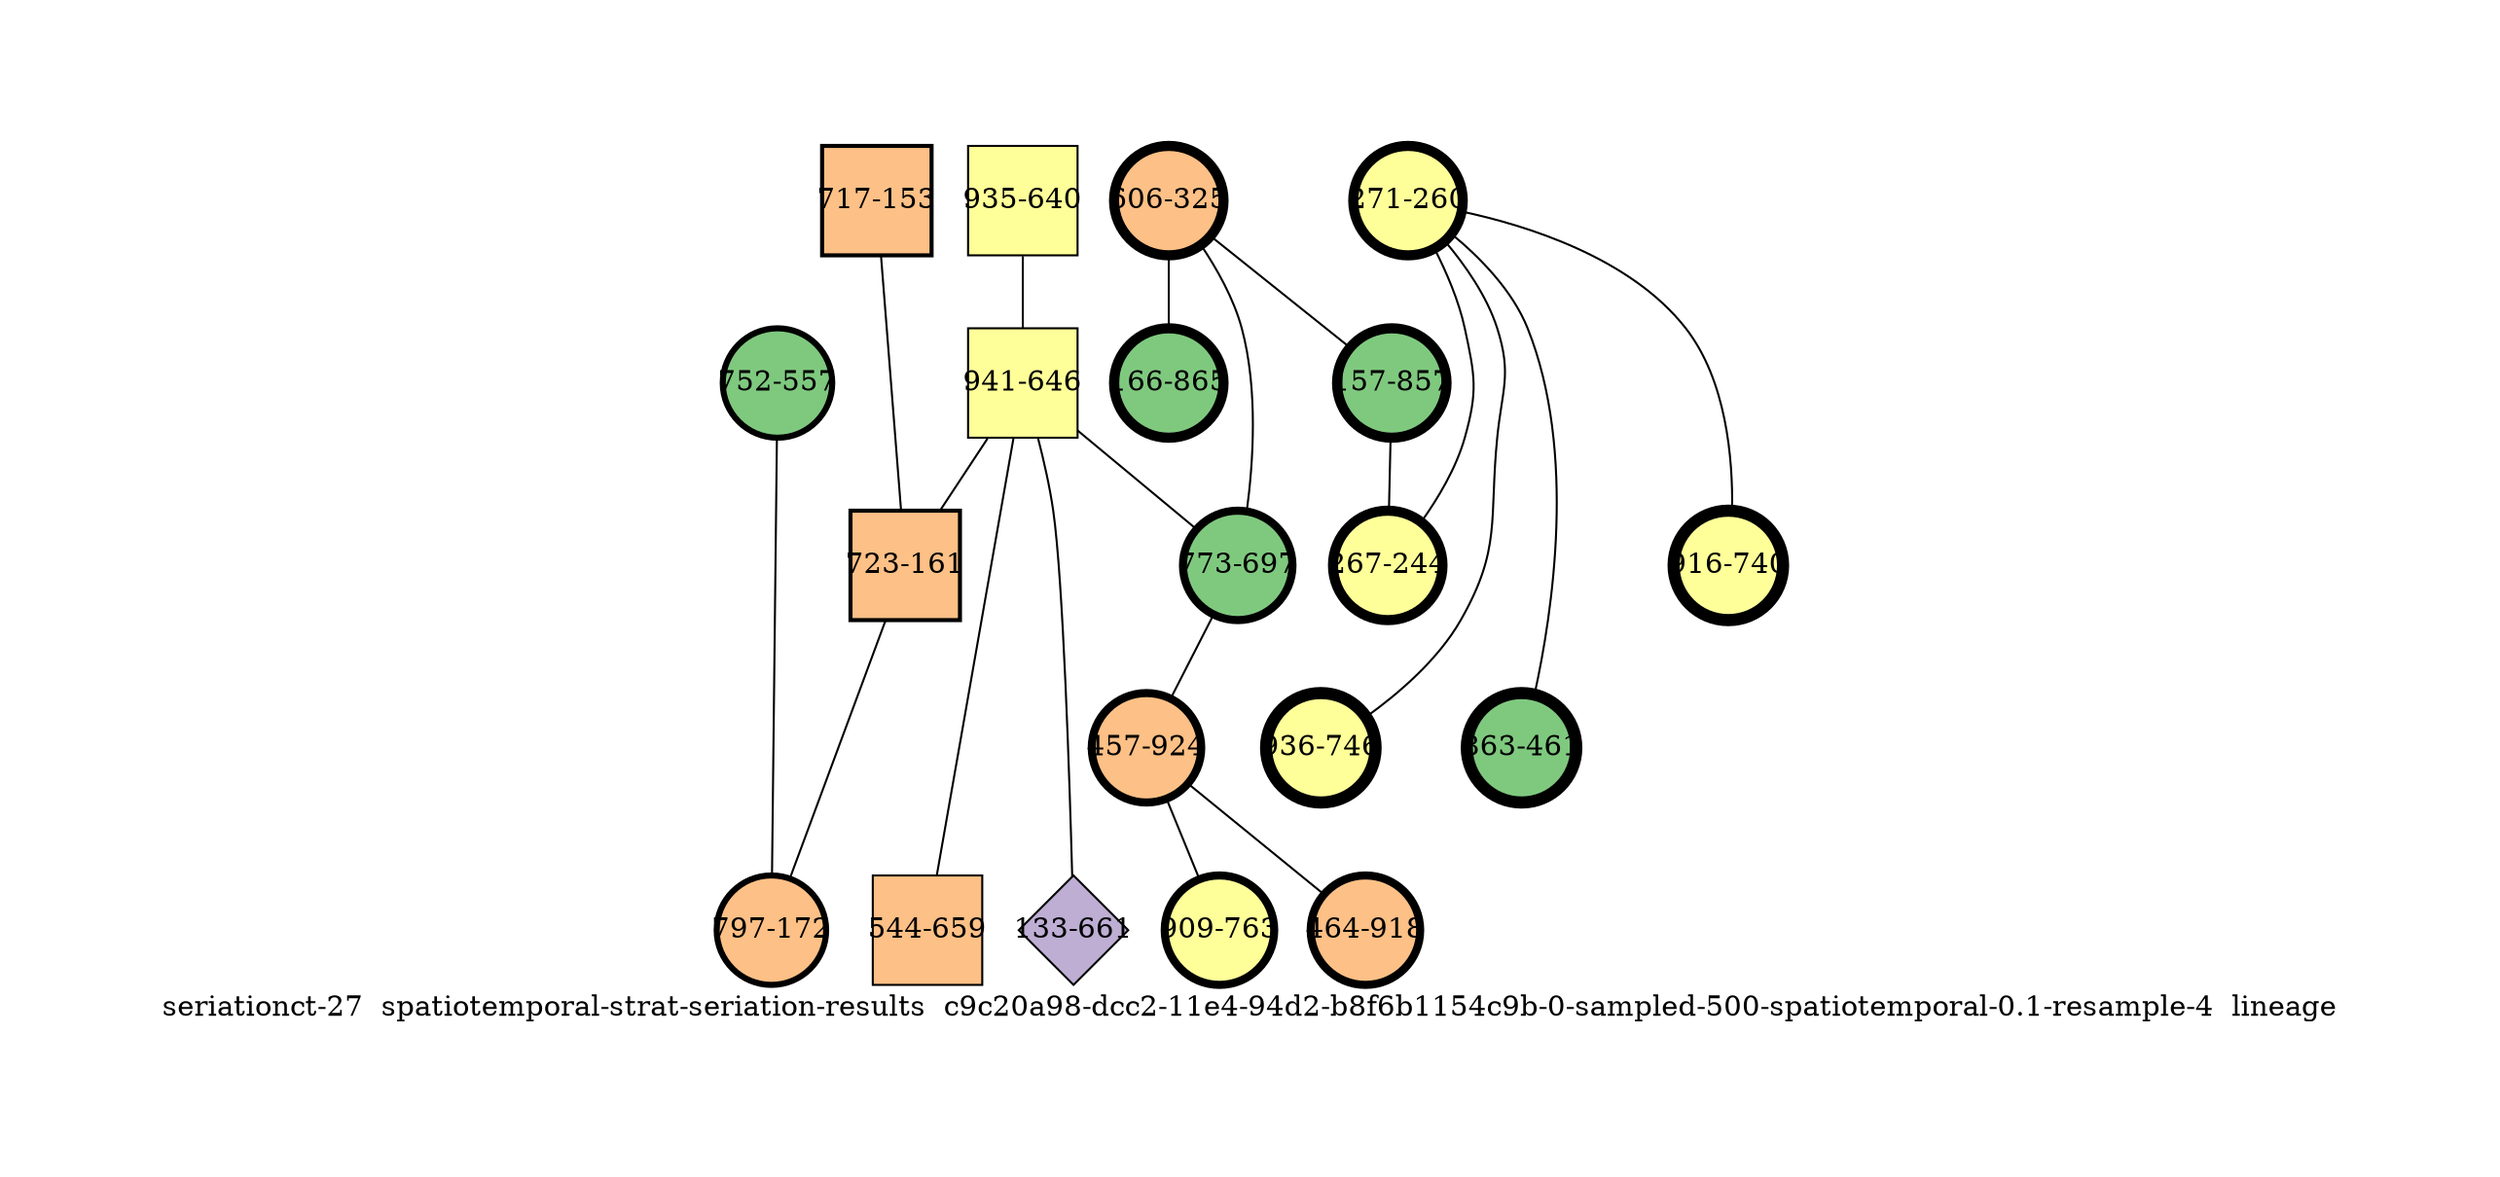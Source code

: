 strict graph "seriationct-27  spatiotemporal-strat-seriation-results  c9c20a98-dcc2-11e4-94d2-b8f6b1154c9b-0-sampled-500-spatiotemporal-0.1-resample-4  lineage" {
labelloc=b;
ratio=auto;
pad="1.0";
label="seriationct-27  spatiotemporal-strat-seriation-results  c9c20a98-dcc2-11e4-94d2-b8f6b1154c9b-0-sampled-500-spatiotemporal-0.1-resample-4  lineage";
node [width="0.75", style=filled, fixedsize=true, height="0.75", shape=circle, label=""];
0 [xCoordinate="640.0", appears_in_slice=1, yCoordinate="935.0", colorscheme=accent6, lineage_id=1, short_label="935-640", label="935-640", shape=square, cluster_id=3, fillcolor=4, size="500.0", id=0, penwidth="1.0"];
1 [xCoordinate="325.0", appears_in_slice=5, yCoordinate="606.0", colorscheme=accent6, lineage_id=0, short_label="606-325", label="606-325", shape=circle, cluster_id=2, fillcolor=3, size="500.0", id=1, penwidth="5.0"];
2 [xCoordinate="153.0", appears_in_slice=2, yCoordinate="717.0", colorscheme=accent6, lineage_id=1, short_label="717-153", label="717-153", shape=square, cluster_id=2, fillcolor=3, size="500.0", id=2, penwidth="2.0"];
3 [xCoordinate="557.0", appears_in_slice=3, yCoordinate="752.0", colorscheme=accent6, lineage_id=0, short_label="752-557", label="752-557", shape=circle, cluster_id=0, fillcolor=1, size="500.0", id=3, penwidth="3.0"];
4 [xCoordinate="646.0", appears_in_slice=1, yCoordinate="941.0", colorscheme=accent6, lineage_id=1, short_label="941-646", label="941-646", shape=square, cluster_id=3, fillcolor=4, size="500.0", id=4, penwidth="1.0"];
5 [xCoordinate="659.0", appears_in_slice=1, yCoordinate="544.0", colorscheme=accent6, lineage_id=1, short_label="544-659", label="544-659", shape=square, cluster_id=2, fillcolor=3, size="500.0", id=14, penwidth="1.0"];
6 [xCoordinate="865.0", appears_in_slice=5, yCoordinate="166.0", colorscheme=accent6, lineage_id=0, short_label="166-865", label="166-865", shape=circle, cluster_id=0, fillcolor=1, size="500.0", id=6, penwidth="5.0"];
7 [xCoordinate="161.0", appears_in_slice=2, yCoordinate="723.0", colorscheme=accent6, lineage_id=1, short_label="723-161", label="723-161", shape=square, cluster_id=2, fillcolor=3, size="500.0", id=7, penwidth="2.0"];
8 [xCoordinate="661.0", appears_in_slice=1, yCoordinate="133.0", colorscheme=accent6, lineage_id=2, short_label="133-661", label="133-661", shape=diamond, cluster_id=1, fillcolor=2, size="500.0", id=8, penwidth="1.0"];
9 [xCoordinate="697.0", appears_in_slice=4, yCoordinate="773.0", colorscheme=accent6, lineage_id=0, short_label="773-697", label="773-697", shape=circle, cluster_id=0, fillcolor=1, size="500.0", id=9, penwidth="4.0"];
10 [xCoordinate="857.0", appears_in_slice=5, yCoordinate="157.0", colorscheme=accent6, lineage_id=0, short_label="157-857", label="157-857", shape=circle, cluster_id=0, fillcolor=1, size="500.0", id=10, penwidth="5.0"];
11 [xCoordinate="260.0", appears_in_slice=5, yCoordinate="271.0", colorscheme=accent6, lineage_id=0, short_label="271-260", label="271-260", shape=circle, cluster_id=3, fillcolor=4, size="500.0", id=16, penwidth="5.0"];
12 [xCoordinate="924.0", appears_in_slice=4, yCoordinate="457.0", colorscheme=accent6, lineage_id=0, short_label="457-924", label="457-924", shape=circle, cluster_id=2, fillcolor=3, size="500.0", id=12, penwidth="4.0"];
13 [xCoordinate="918.0", appears_in_slice=4, yCoordinate="464.0", colorscheme=accent6, lineage_id=0, short_label="464-918", label="464-918", shape=circle, cluster_id=2, fillcolor=3, size="500.0", id=13, penwidth="4.0"];
14 [xCoordinate="172.0", appears_in_slice=3, yCoordinate="797.0", colorscheme=accent6, lineage_id=0, short_label="797-172", label="797-172", shape=circle, cluster_id=2, fillcolor=3, size="500.0", id=5, penwidth="3.0"];
15 [xCoordinate="763.0", appears_in_slice=4, yCoordinate="909.0", colorscheme=accent6, lineage_id=0, short_label="909-763", label="909-763", shape=circle, cluster_id=3, fillcolor=4, size="500.0", id=15, penwidth="4.0"];
16 [xCoordinate="740.0", appears_in_slice=6, yCoordinate="916.0", colorscheme=accent6, lineage_id=0, short_label="916-740", label="916-740", shape=circle, cluster_id=3, fillcolor=4, size="500.0", id=19, penwidth="6.0"];
17 [xCoordinate="746.0", appears_in_slice=6, yCoordinate="936.0", colorscheme=accent6, lineage_id=0, short_label="936-746", label="936-746", shape=circle, cluster_id=3, fillcolor=4, size="500.0", id=18, penwidth="6.0"];
18 [xCoordinate="461.0", appears_in_slice=6, yCoordinate="863.0", colorscheme=accent6, lineage_id=0, short_label="863-461", label="863-461", shape=circle, cluster_id=0, fillcolor=1, size="500.0", id=11, penwidth="6.0"];
19 [xCoordinate="244.0", appears_in_slice=5, yCoordinate="267.0", colorscheme=accent6, lineage_id=0, short_label="267-244", label="267-244", shape=circle, cluster_id=3, fillcolor=4, size="500.0", id=17, penwidth="5.0"];
0 -- 4  [inverseweight="2.08156331154", weight="0.480408159797"];
1 -- 9  [inverseweight="1.78169636389", weight="0.561262861768"];
1 -- 10  [inverseweight="29.9880071952", weight="0.0333466640011"];
1 -- 6  [inverseweight="13.0766445241", weight="0.0764722171772"];
2 -- 7  [inverseweight="2.9543934659", weight="0.338478950601"];
3 -- 14  [inverseweight="2.34785775884", weight="0.425920180316"];
4 -- 8  [inverseweight="1.97481964796", weight="0.506375354851"];
4 -- 7  [inverseweight="2.57301613956", weight="0.388648941849"];
4 -- 5  [inverseweight="1.7124894511", weight="0.583945202909"];
4 -- 9  [inverseweight="1.70506515588", weight="0.586487851537"];
7 -- 14  [inverseweight="2.08655985274", weight="0.479257759457"];
9 -- 12  [inverseweight="2.94127824668", weight="0.339988235091"];
10 -- 19  [inverseweight="17.5249909308", weight="0.0570613704707"];
11 -- 16  [inverseweight="4.5160651217", weight="0.221431705047"];
11 -- 17  [inverseweight="3.35956570342", weight="0.297657521323"];
11 -- 18  [inverseweight="2.90227162633", weight="0.344557687478"];
11 -- 19  [inverseweight="3.16785800529", weight="0.315670714511"];
12 -- 13  [inverseweight="46.4238345443", weight="0.0215406592285"];
12 -- 15  [inverseweight="2.96799939975", weight="0.33692729186"];
}
